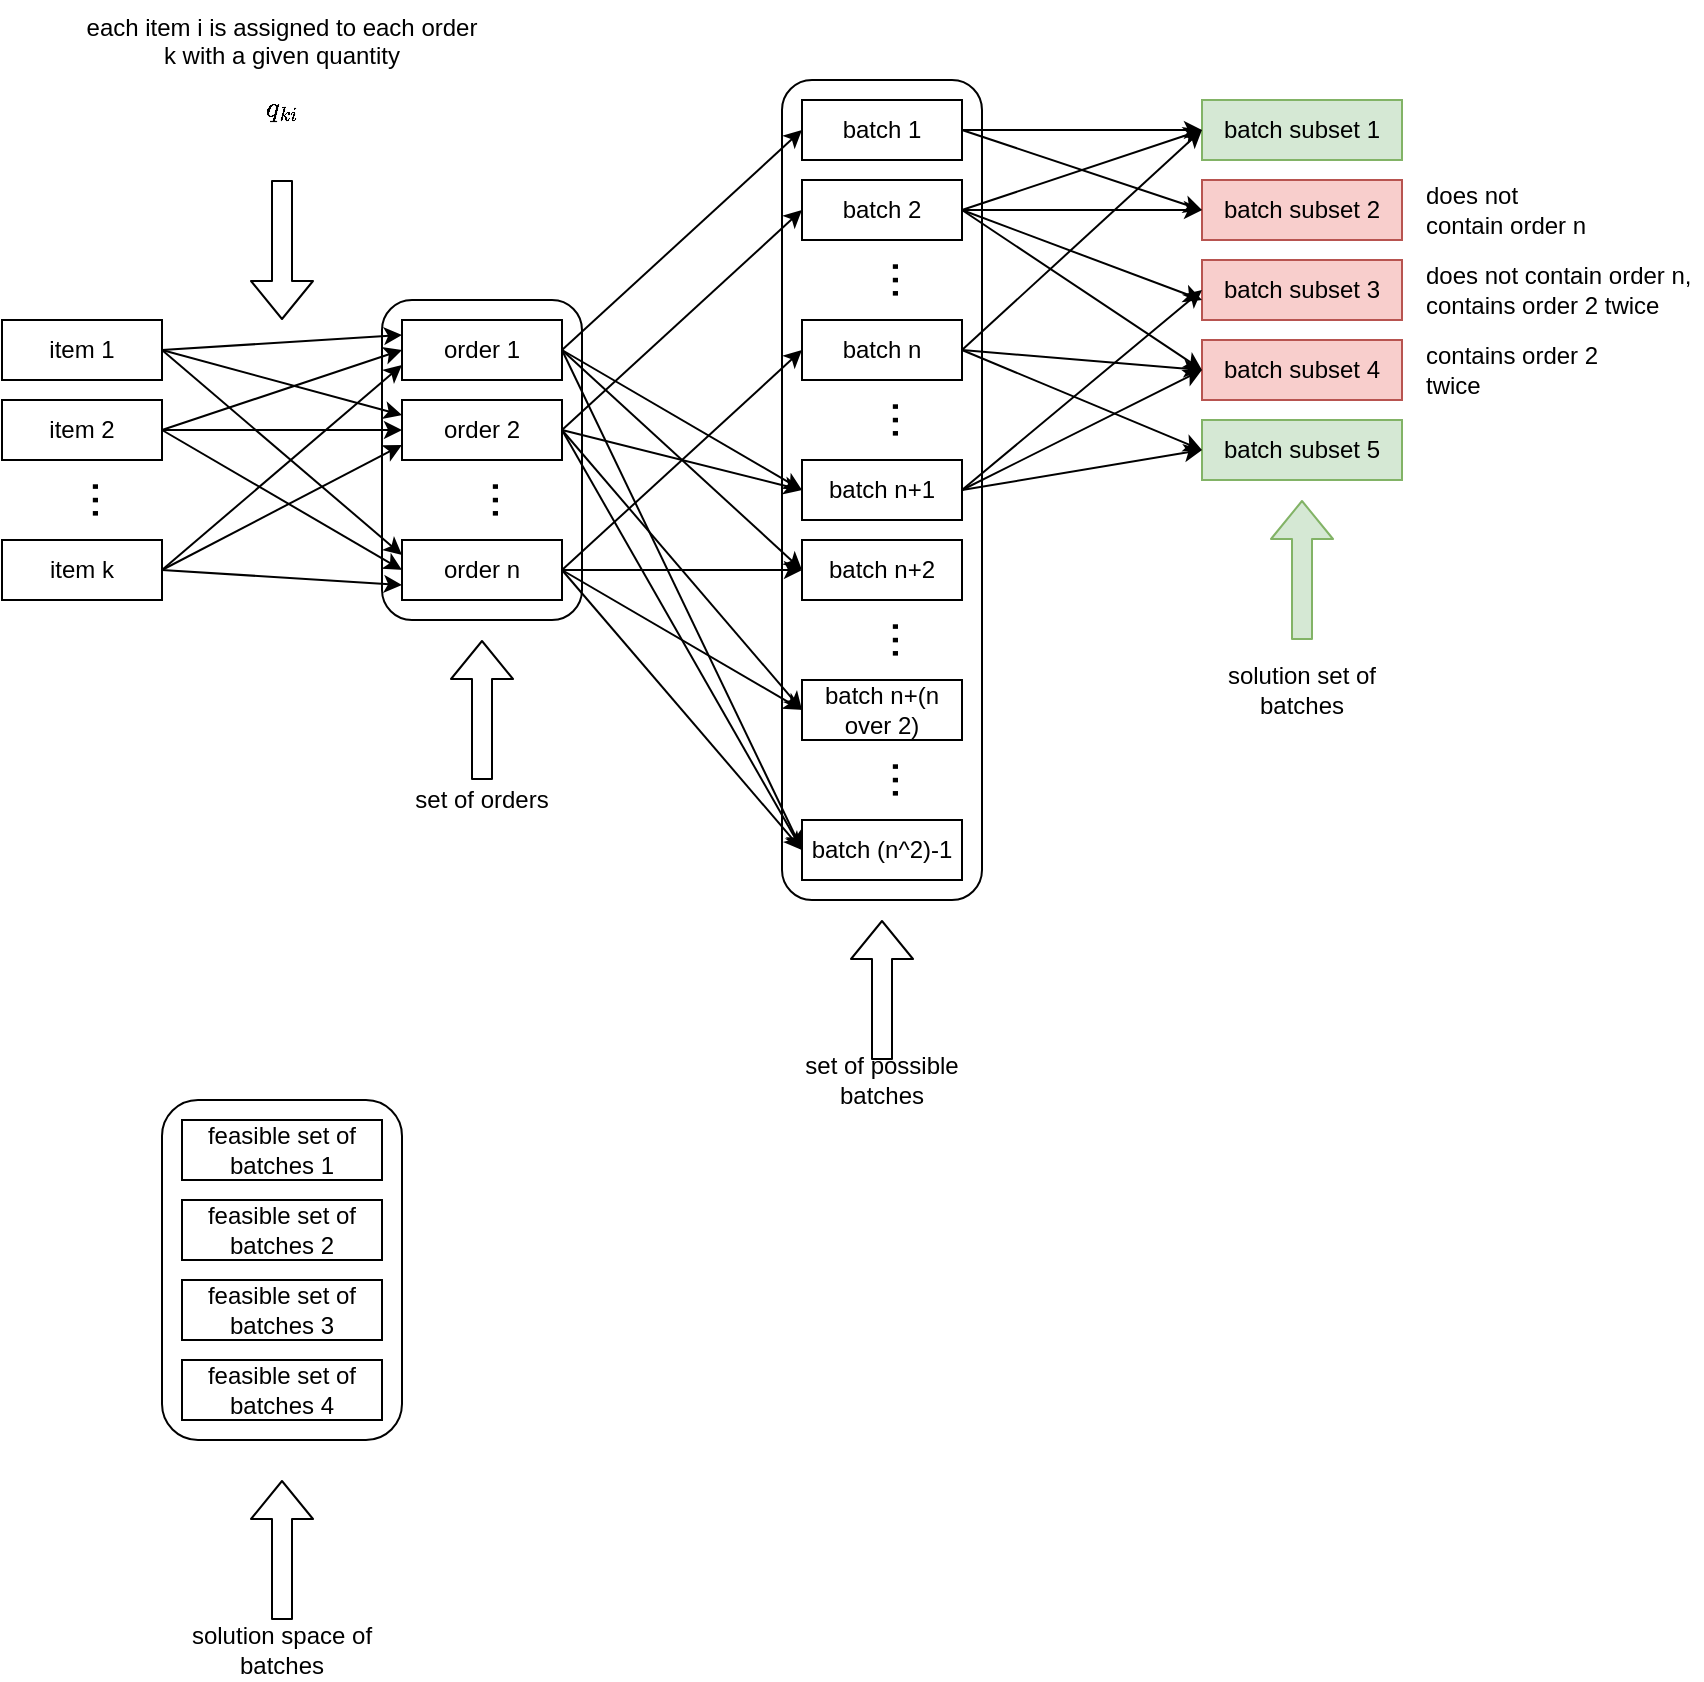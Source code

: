 <mxfile version="13.3.1" type="device"><diagram id="Ks1qE3HFT5K_5HhxqVur" name="Page-1"><mxGraphModel dx="1006" dy="785" grid="1" gridSize="10" guides="0" tooltips="1" connect="1" arrows="1" fold="1" page="0" pageScale="1" pageWidth="827" pageHeight="1169" math="1" shadow="0"><root><mxCell id="0"/><mxCell id="1" parent="0"/><mxCell id="THwNc909ZZktVNRgGfb4-77" value="" style="group" parent="1" vertex="1" connectable="0"><mxGeometry x="310" y="230" width="100" height="160" as="geometry"/></mxCell><mxCell id="THwNc909ZZktVNRgGfb4-40" value="" style="rounded=1;whiteSpace=wrap;html=1;fontSize=12;" parent="THwNc909ZZktVNRgGfb4-77" vertex="1"><mxGeometry width="100" height="160" as="geometry"/></mxCell><mxCell id="THwNc909ZZktVNRgGfb4-7" value="order 1" style="rounded=0;whiteSpace=wrap;html=1;" parent="THwNc909ZZktVNRgGfb4-77" vertex="1"><mxGeometry x="10" y="10" width="80" height="30" as="geometry"/></mxCell><mxCell id="THwNc909ZZktVNRgGfb4-8" value="order 2" style="rounded=0;whiteSpace=wrap;html=1;" parent="THwNc909ZZktVNRgGfb4-77" vertex="1"><mxGeometry x="10" y="50" width="80" height="30" as="geometry"/></mxCell><mxCell id="THwNc909ZZktVNRgGfb4-9" value="order n" style="rounded=0;whiteSpace=wrap;html=1;" parent="THwNc909ZZktVNRgGfb4-77" vertex="1"><mxGeometry x="10" y="120" width="80" height="30" as="geometry"/></mxCell><mxCell id="THwNc909ZZktVNRgGfb4-10" value="..." style="text;html=1;strokeColor=none;fillColor=none;align=center;verticalAlign=middle;whiteSpace=wrap;rounded=0;rotation=0;fontSize=24;horizontal=0;" parent="THwNc909ZZktVNRgGfb4-77" vertex="1"><mxGeometry x="10" y="90" width="80" height="20" as="geometry"/></mxCell><mxCell id="THwNc909ZZktVNRgGfb4-78" value="" style="group" parent="1" vertex="1" connectable="0"><mxGeometry x="510" y="120" width="100" height="410" as="geometry"/></mxCell><mxCell id="THwNc909ZZktVNRgGfb4-76" value="" style="rounded=1;whiteSpace=wrap;html=1;fontSize=12;" parent="THwNc909ZZktVNRgGfb4-78" vertex="1"><mxGeometry width="100" height="410" as="geometry"/></mxCell><mxCell id="THwNc909ZZktVNRgGfb4-51" value="batch 1" style="rounded=0;whiteSpace=wrap;html=1;" parent="THwNc909ZZktVNRgGfb4-78" vertex="1"><mxGeometry x="10" y="10" width="80" height="30" as="geometry"/></mxCell><mxCell id="THwNc909ZZktVNRgGfb4-52" value="batch 2" style="rounded=0;whiteSpace=wrap;html=1;" parent="THwNc909ZZktVNRgGfb4-78" vertex="1"><mxGeometry x="10" y="50" width="80" height="30" as="geometry"/></mxCell><mxCell id="THwNc909ZZktVNRgGfb4-53" value="batch n" style="rounded=0;whiteSpace=wrap;html=1;" parent="THwNc909ZZktVNRgGfb4-78" vertex="1"><mxGeometry x="10" y="120" width="80" height="30" as="geometry"/></mxCell><mxCell id="THwNc909ZZktVNRgGfb4-54" value="..." style="text;html=1;strokeColor=none;fillColor=none;align=center;verticalAlign=middle;whiteSpace=wrap;rounded=0;rotation=0;fontSize=24;horizontal=0;" parent="THwNc909ZZktVNRgGfb4-78" vertex="1"><mxGeometry x="10" y="90" width="80" height="20" as="geometry"/></mxCell><mxCell id="THwNc909ZZktVNRgGfb4-55" value="..." style="text;html=1;strokeColor=none;fillColor=none;align=center;verticalAlign=middle;whiteSpace=wrap;rounded=0;rotation=0;fontSize=24;horizontal=0;" parent="THwNc909ZZktVNRgGfb4-78" vertex="1"><mxGeometry x="10" y="160" width="80" height="20" as="geometry"/></mxCell><mxCell id="THwNc909ZZktVNRgGfb4-57" value="batch n+1" style="rounded=0;whiteSpace=wrap;html=1;" parent="THwNc909ZZktVNRgGfb4-78" vertex="1"><mxGeometry x="10" y="190" width="80" height="30" as="geometry"/></mxCell><mxCell id="THwNc909ZZktVNRgGfb4-58" value="batch n+2" style="rounded=0;whiteSpace=wrap;html=1;" parent="THwNc909ZZktVNRgGfb4-78" vertex="1"><mxGeometry x="10" y="230" width="80" height="30" as="geometry"/></mxCell><mxCell id="THwNc909ZZktVNRgGfb4-60" value="..." style="text;html=1;strokeColor=none;fillColor=none;align=center;verticalAlign=middle;whiteSpace=wrap;rounded=0;rotation=0;fontSize=24;horizontal=0;" parent="THwNc909ZZktVNRgGfb4-78" vertex="1"><mxGeometry x="10" y="270" width="80" height="20" as="geometry"/></mxCell><mxCell id="THwNc909ZZktVNRgGfb4-61" value="batch n+(n over 2)" style="rounded=0;whiteSpace=wrap;html=1;" parent="THwNc909ZZktVNRgGfb4-78" vertex="1"><mxGeometry x="10" y="300" width="80" height="30" as="geometry"/></mxCell><mxCell id="THwNc909ZZktVNRgGfb4-62" value="..." style="text;html=1;strokeColor=none;fillColor=none;align=center;verticalAlign=middle;whiteSpace=wrap;rounded=0;rotation=0;fontSize=24;horizontal=0;" parent="THwNc909ZZktVNRgGfb4-78" vertex="1"><mxGeometry x="10" y="340" width="80" height="20" as="geometry"/></mxCell><mxCell id="THwNc909ZZktVNRgGfb4-63" value="batch (n^2)-1" style="rounded=0;whiteSpace=wrap;html=1;" parent="THwNc909ZZktVNRgGfb4-78" vertex="1"><mxGeometry x="10" y="370" width="80" height="30" as="geometry"/></mxCell><mxCell id="THwNc909ZZktVNRgGfb4-29" style="edgeStyle=none;rounded=0;orthogonalLoop=1;jettySize=auto;html=1;exitX=1;exitY=0.5;exitDx=0;exitDy=0;fontSize=12;entryX=0;entryY=0.25;entryDx=0;entryDy=0;" parent="1" source="THwNc909ZZktVNRgGfb4-1" target="THwNc909ZZktVNRgGfb4-7" edge="1"><mxGeometry relative="1" as="geometry"/></mxCell><mxCell id="THwNc909ZZktVNRgGfb4-30" style="edgeStyle=none;rounded=0;orthogonalLoop=1;jettySize=auto;html=1;exitX=1;exitY=0.5;exitDx=0;exitDy=0;entryX=0;entryY=0.25;entryDx=0;entryDy=0;fontSize=12;" parent="1" source="THwNc909ZZktVNRgGfb4-1" target="THwNc909ZZktVNRgGfb4-8" edge="1"><mxGeometry relative="1" as="geometry"/></mxCell><mxCell id="THwNc909ZZktVNRgGfb4-31" style="edgeStyle=none;rounded=0;orthogonalLoop=1;jettySize=auto;html=1;exitX=1;exitY=0.5;exitDx=0;exitDy=0;entryX=0;entryY=0.25;entryDx=0;entryDy=0;fontSize=12;" parent="1" source="THwNc909ZZktVNRgGfb4-1" target="THwNc909ZZktVNRgGfb4-9" edge="1"><mxGeometry relative="1" as="geometry"/></mxCell><mxCell id="THwNc909ZZktVNRgGfb4-1" value="item 1" style="rounded=0;whiteSpace=wrap;html=1;" parent="1" vertex="1"><mxGeometry x="120" y="240" width="80" height="30" as="geometry"/></mxCell><mxCell id="THwNc909ZZktVNRgGfb4-32" style="edgeStyle=none;rounded=0;orthogonalLoop=1;jettySize=auto;html=1;exitX=1;exitY=0.5;exitDx=0;exitDy=0;entryX=0;entryY=0.5;entryDx=0;entryDy=0;fontSize=12;" parent="1" source="THwNc909ZZktVNRgGfb4-2" target="THwNc909ZZktVNRgGfb4-7" edge="1"><mxGeometry relative="1" as="geometry"/></mxCell><mxCell id="THwNc909ZZktVNRgGfb4-33" style="edgeStyle=none;rounded=0;orthogonalLoop=1;jettySize=auto;html=1;exitX=1;exitY=0.5;exitDx=0;exitDy=0;fontSize=12;" parent="1" source="THwNc909ZZktVNRgGfb4-2" target="THwNc909ZZktVNRgGfb4-8" edge="1"><mxGeometry relative="1" as="geometry"/></mxCell><mxCell id="THwNc909ZZktVNRgGfb4-34" style="edgeStyle=none;rounded=0;orthogonalLoop=1;jettySize=auto;html=1;exitX=1;exitY=0.5;exitDx=0;exitDy=0;entryX=0;entryY=0.5;entryDx=0;entryDy=0;fontSize=12;" parent="1" source="THwNc909ZZktVNRgGfb4-2" target="THwNc909ZZktVNRgGfb4-9" edge="1"><mxGeometry relative="1" as="geometry"/></mxCell><mxCell id="THwNc909ZZktVNRgGfb4-2" value="item 2" style="rounded=0;whiteSpace=wrap;html=1;" parent="1" vertex="1"><mxGeometry x="120" y="280" width="80" height="30" as="geometry"/></mxCell><mxCell id="THwNc909ZZktVNRgGfb4-35" style="edgeStyle=none;rounded=0;orthogonalLoop=1;jettySize=auto;html=1;exitX=1;exitY=0.5;exitDx=0;exitDy=0;fontSize=12;entryX=0;entryY=0.75;entryDx=0;entryDy=0;" parent="1" source="THwNc909ZZktVNRgGfb4-3" target="THwNc909ZZktVNRgGfb4-7" edge="1"><mxGeometry relative="1" as="geometry"><mxPoint x="290" y="310.0" as="targetPoint"/></mxGeometry></mxCell><mxCell id="THwNc909ZZktVNRgGfb4-36" style="edgeStyle=none;rounded=0;orthogonalLoop=1;jettySize=auto;html=1;exitX=1;exitY=0.5;exitDx=0;exitDy=0;entryX=0;entryY=0.75;entryDx=0;entryDy=0;fontSize=12;" parent="1" source="THwNc909ZZktVNRgGfb4-3" target="THwNc909ZZktVNRgGfb4-8" edge="1"><mxGeometry relative="1" as="geometry"/></mxCell><mxCell id="THwNc909ZZktVNRgGfb4-37" style="edgeStyle=none;rounded=0;orthogonalLoop=1;jettySize=auto;html=1;exitX=1;exitY=0.5;exitDx=0;exitDy=0;entryX=0;entryY=0.75;entryDx=0;entryDy=0;fontSize=12;" parent="1" source="THwNc909ZZktVNRgGfb4-3" target="THwNc909ZZktVNRgGfb4-9" edge="1"><mxGeometry relative="1" as="geometry"/></mxCell><mxCell id="THwNc909ZZktVNRgGfb4-3" value="item k" style="rounded=0;whiteSpace=wrap;html=1;" parent="1" vertex="1"><mxGeometry x="120" y="350" width="80" height="30" as="geometry"/></mxCell><mxCell id="THwNc909ZZktVNRgGfb4-5" value="..." style="text;html=1;strokeColor=none;fillColor=none;align=center;verticalAlign=middle;whiteSpace=wrap;rounded=0;rotation=0;fontSize=24;horizontal=0;" parent="1" vertex="1"><mxGeometry x="120" y="320" width="80" height="20" as="geometry"/></mxCell><mxCell id="THwNc909ZZktVNRgGfb4-64" style="edgeStyle=none;rounded=0;orthogonalLoop=1;jettySize=auto;html=1;exitX=1;exitY=0.5;exitDx=0;exitDy=0;entryX=0;entryY=0.5;entryDx=0;entryDy=0;fontSize=12;" parent="1" source="THwNc909ZZktVNRgGfb4-7" target="THwNc909ZZktVNRgGfb4-51" edge="1"><mxGeometry relative="1" as="geometry"/></mxCell><mxCell id="THwNc909ZZktVNRgGfb4-67" style="edgeStyle=none;rounded=0;orthogonalLoop=1;jettySize=auto;html=1;exitX=1;exitY=0.5;exitDx=0;exitDy=0;entryX=0;entryY=0.5;entryDx=0;entryDy=0;fontSize=12;" parent="1" source="THwNc909ZZktVNRgGfb4-7" target="THwNc909ZZktVNRgGfb4-57" edge="1"><mxGeometry relative="1" as="geometry"/></mxCell><mxCell id="THwNc909ZZktVNRgGfb4-69" style="edgeStyle=none;rounded=0;orthogonalLoop=1;jettySize=auto;html=1;exitX=1;exitY=0.5;exitDx=0;exitDy=0;entryX=0;entryY=0.5;entryDx=0;entryDy=0;fontSize=12;" parent="1" source="THwNc909ZZktVNRgGfb4-7" target="THwNc909ZZktVNRgGfb4-58" edge="1"><mxGeometry relative="1" as="geometry"/></mxCell><mxCell id="THwNc909ZZktVNRgGfb4-73" style="edgeStyle=none;rounded=0;orthogonalLoop=1;jettySize=auto;html=1;exitX=1;exitY=0.5;exitDx=0;exitDy=0;entryX=0;entryY=0.5;entryDx=0;entryDy=0;fontSize=12;" parent="1" source="THwNc909ZZktVNRgGfb4-7" target="THwNc909ZZktVNRgGfb4-63" edge="1"><mxGeometry relative="1" as="geometry"/></mxCell><mxCell id="THwNc909ZZktVNRgGfb4-65" style="edgeStyle=none;rounded=0;orthogonalLoop=1;jettySize=auto;html=1;exitX=1;exitY=0.5;exitDx=0;exitDy=0;entryX=0;entryY=0.5;entryDx=0;entryDy=0;fontSize=12;" parent="1" source="THwNc909ZZktVNRgGfb4-8" target="THwNc909ZZktVNRgGfb4-52" edge="1"><mxGeometry relative="1" as="geometry"/></mxCell><mxCell id="THwNc909ZZktVNRgGfb4-68" style="edgeStyle=none;rounded=0;orthogonalLoop=1;jettySize=auto;html=1;exitX=1;exitY=0.5;exitDx=0;exitDy=0;entryX=0;entryY=0.5;entryDx=0;entryDy=0;fontSize=12;" parent="1" source="THwNc909ZZktVNRgGfb4-8" target="THwNc909ZZktVNRgGfb4-57" edge="1"><mxGeometry relative="1" as="geometry"/></mxCell><mxCell id="THwNc909ZZktVNRgGfb4-71" style="edgeStyle=none;rounded=0;orthogonalLoop=1;jettySize=auto;html=1;exitX=1;exitY=0.5;exitDx=0;exitDy=0;entryX=0;entryY=0.5;entryDx=0;entryDy=0;fontSize=12;" parent="1" source="THwNc909ZZktVNRgGfb4-8" target="THwNc909ZZktVNRgGfb4-61" edge="1"><mxGeometry relative="1" as="geometry"/></mxCell><mxCell id="THwNc909ZZktVNRgGfb4-74" style="edgeStyle=none;rounded=0;orthogonalLoop=1;jettySize=auto;html=1;exitX=1;exitY=0.5;exitDx=0;exitDy=0;entryX=0;entryY=0.5;entryDx=0;entryDy=0;fontSize=12;" parent="1" source="THwNc909ZZktVNRgGfb4-8" target="THwNc909ZZktVNRgGfb4-63" edge="1"><mxGeometry relative="1" as="geometry"/></mxCell><mxCell id="THwNc909ZZktVNRgGfb4-66" style="edgeStyle=none;rounded=0;orthogonalLoop=1;jettySize=auto;html=1;exitX=1;exitY=0.5;exitDx=0;exitDy=0;entryX=0;entryY=0.5;entryDx=0;entryDy=0;fontSize=12;" parent="1" source="THwNc909ZZktVNRgGfb4-9" target="THwNc909ZZktVNRgGfb4-53" edge="1"><mxGeometry relative="1" as="geometry"/></mxCell><mxCell id="THwNc909ZZktVNRgGfb4-70" style="edgeStyle=none;rounded=0;orthogonalLoop=1;jettySize=auto;html=1;exitX=1;exitY=0.5;exitDx=0;exitDy=0;entryX=0;entryY=0.5;entryDx=0;entryDy=0;fontSize=12;" parent="1" source="THwNc909ZZktVNRgGfb4-9" target="THwNc909ZZktVNRgGfb4-58" edge="1"><mxGeometry relative="1" as="geometry"/></mxCell><mxCell id="THwNc909ZZktVNRgGfb4-72" style="edgeStyle=none;rounded=0;orthogonalLoop=1;jettySize=auto;html=1;exitX=1;exitY=0.5;exitDx=0;exitDy=0;entryX=0;entryY=0.5;entryDx=0;entryDy=0;fontSize=12;" parent="1" source="THwNc909ZZktVNRgGfb4-9" target="THwNc909ZZktVNRgGfb4-61" edge="1"><mxGeometry relative="1" as="geometry"/></mxCell><mxCell id="THwNc909ZZktVNRgGfb4-75" style="edgeStyle=none;rounded=0;orthogonalLoop=1;jettySize=auto;html=1;exitX=1;exitY=0.5;exitDx=0;exitDy=0;entryX=0;entryY=0.5;entryDx=0;entryDy=0;fontSize=12;" parent="1" source="THwNc909ZZktVNRgGfb4-9" target="THwNc909ZZktVNRgGfb4-63" edge="1"><mxGeometry relative="1" as="geometry"/></mxCell><mxCell id="THwNc909ZZktVNRgGfb4-39" value="each item i is assigned to each order k with a given quantity $$q_{ki}$$" style="text;html=1;strokeColor=none;fillColor=none;align=center;verticalAlign=middle;whiteSpace=wrap;rounded=0;fontSize=12;" parent="1" vertex="1"><mxGeometry x="160" y="80" width="200" height="80" as="geometry"/></mxCell><mxCell id="THwNc909ZZktVNRgGfb4-43" value="" style="shape=flexArrow;endArrow=classic;html=1;fontSize=12;" parent="1" edge="1"><mxGeometry width="50" height="50" relative="1" as="geometry"><mxPoint x="260" y="170" as="sourcePoint"/><mxPoint x="260" y="240" as="targetPoint"/></mxGeometry></mxCell><mxCell id="THwNc909ZZktVNRgGfb4-44" value="" style="shape=flexArrow;endArrow=classic;html=1;fontSize=12;" parent="1" edge="1"><mxGeometry width="50" height="50" relative="1" as="geometry"><mxPoint x="360" y="470" as="sourcePoint"/><mxPoint x="360" y="400" as="targetPoint"/></mxGeometry></mxCell><mxCell id="THwNc909ZZktVNRgGfb4-45" value="set of orders" style="text;html=1;strokeColor=none;fillColor=none;align=center;verticalAlign=middle;whiteSpace=wrap;rounded=0;fontSize=12;" parent="1" vertex="1"><mxGeometry x="310" y="470" width="100" height="20" as="geometry"/></mxCell><mxCell id="THwNc909ZZktVNRgGfb4-79" value="" style="shape=flexArrow;endArrow=classic;html=1;fontSize=12;" parent="1" edge="1"><mxGeometry width="50" height="50" relative="1" as="geometry"><mxPoint x="560" y="610.0" as="sourcePoint"/><mxPoint x="560" y="540.0" as="targetPoint"/></mxGeometry></mxCell><mxCell id="THwNc909ZZktVNRgGfb4-80" value="set of possible batches" style="text;html=1;strokeColor=none;fillColor=none;align=center;verticalAlign=middle;whiteSpace=wrap;rounded=0;fontSize=12;" parent="1" vertex="1"><mxGeometry x="510" y="610" width="100" height="20" as="geometry"/></mxCell><mxCell id="THwNc909ZZktVNRgGfb4-82" value="batch subset 1" style="rounded=0;whiteSpace=wrap;html=1;fillColor=#d5e8d4;strokeColor=#82b366;" parent="1" vertex="1"><mxGeometry x="720" y="130" width="100" height="30" as="geometry"/></mxCell><mxCell id="THwNc909ZZktVNRgGfb4-83" value="batch subset 2" style="rounded=0;whiteSpace=wrap;html=1;fillColor=#f8cecc;strokeColor=#b85450;" parent="1" vertex="1"><mxGeometry x="720" y="170" width="100" height="30" as="geometry"/></mxCell><mxCell id="THwNc909ZZktVNRgGfb4-84" value="batch subset 3" style="rounded=0;whiteSpace=wrap;html=1;fillColor=#f8cecc;strokeColor=#b85450;" parent="1" vertex="1"><mxGeometry x="720" y="210" width="100" height="30" as="geometry"/></mxCell><mxCell id="THwNc909ZZktVNRgGfb4-86" value="batch subset 4" style="rounded=0;whiteSpace=wrap;html=1;fillColor=#f8cecc;strokeColor=#b85450;" parent="1" vertex="1"><mxGeometry x="720" y="250" width="100" height="30" as="geometry"/></mxCell><mxCell id="THwNc909ZZktVNRgGfb4-87" value="batch subset 5" style="rounded=0;whiteSpace=wrap;html=1;fillColor=#d5e8d4;strokeColor=#82b366;" parent="1" vertex="1"><mxGeometry x="720" y="290" width="100" height="30" as="geometry"/></mxCell><mxCell id="THwNc909ZZktVNRgGfb4-89" style="edgeStyle=none;rounded=0;orthogonalLoop=1;jettySize=auto;html=1;exitX=1;exitY=0.5;exitDx=0;exitDy=0;entryX=0;entryY=0.5;entryDx=0;entryDy=0;fontSize=12;" parent="1" source="THwNc909ZZktVNRgGfb4-51" target="THwNc909ZZktVNRgGfb4-82" edge="1"><mxGeometry relative="1" as="geometry"/></mxCell><mxCell id="THwNc909ZZktVNRgGfb4-90" style="edgeStyle=none;rounded=0;orthogonalLoop=1;jettySize=auto;html=1;exitX=1;exitY=0.5;exitDx=0;exitDy=0;entryX=0;entryY=0.5;entryDx=0;entryDy=0;fontSize=12;" parent="1" source="THwNc909ZZktVNRgGfb4-52" target="THwNc909ZZktVNRgGfb4-82" edge="1"><mxGeometry relative="1" as="geometry"/></mxCell><mxCell id="THwNc909ZZktVNRgGfb4-91" style="edgeStyle=none;rounded=0;orthogonalLoop=1;jettySize=auto;html=1;exitX=1;exitY=0.5;exitDx=0;exitDy=0;entryX=0;entryY=0.5;entryDx=0;entryDy=0;fontSize=12;" parent="1" source="THwNc909ZZktVNRgGfb4-53" target="THwNc909ZZktVNRgGfb4-82" edge="1"><mxGeometry relative="1" as="geometry"/></mxCell><mxCell id="THwNc909ZZktVNRgGfb4-92" style="edgeStyle=none;rounded=0;orthogonalLoop=1;jettySize=auto;html=1;exitX=1;exitY=0.5;exitDx=0;exitDy=0;entryX=0;entryY=0.5;entryDx=0;entryDy=0;fontSize=12;" parent="1" source="THwNc909ZZktVNRgGfb4-51" target="THwNc909ZZktVNRgGfb4-83" edge="1"><mxGeometry relative="1" as="geometry"/></mxCell><mxCell id="THwNc909ZZktVNRgGfb4-93" style="edgeStyle=none;rounded=0;orthogonalLoop=1;jettySize=auto;html=1;exitX=1;exitY=0.5;exitDx=0;exitDy=0;entryX=0;entryY=0.5;entryDx=0;entryDy=0;fontSize=12;" parent="1" source="THwNc909ZZktVNRgGfb4-52" target="THwNc909ZZktVNRgGfb4-83" edge="1"><mxGeometry relative="1" as="geometry"/></mxCell><mxCell id="THwNc909ZZktVNRgGfb4-94" style="edgeStyle=none;rounded=0;orthogonalLoop=1;jettySize=auto;html=1;exitX=1;exitY=0.5;exitDx=0;exitDy=0;entryX=0;entryY=0.5;entryDx=0;entryDy=0;fontSize=12;" parent="1" source="THwNc909ZZktVNRgGfb4-57" target="THwNc909ZZktVNRgGfb4-87" edge="1"><mxGeometry relative="1" as="geometry"/></mxCell><mxCell id="THwNc909ZZktVNRgGfb4-95" style="edgeStyle=none;rounded=0;orthogonalLoop=1;jettySize=auto;html=1;exitX=1;exitY=0.5;exitDx=0;exitDy=0;entryX=0;entryY=0.5;entryDx=0;entryDy=0;fontSize=12;" parent="1" source="THwNc909ZZktVNRgGfb4-53" target="THwNc909ZZktVNRgGfb4-87" edge="1"><mxGeometry relative="1" as="geometry"/></mxCell><mxCell id="THwNc909ZZktVNRgGfb4-96" style="edgeStyle=none;rounded=0;orthogonalLoop=1;jettySize=auto;html=1;exitX=1;exitY=0.5;exitDx=0;exitDy=0;entryX=0;entryY=0.5;entryDx=0;entryDy=0;fontSize=12;" parent="1" source="THwNc909ZZktVNRgGfb4-57" target="THwNc909ZZktVNRgGfb4-84" edge="1"><mxGeometry relative="1" as="geometry"/></mxCell><mxCell id="THwNc909ZZktVNRgGfb4-97" style="edgeStyle=none;rounded=0;orthogonalLoop=1;jettySize=auto;html=1;exitX=1;exitY=0.5;exitDx=0;exitDy=0;fontSize=12;" parent="1" source="THwNc909ZZktVNRgGfb4-52" edge="1"><mxGeometry relative="1" as="geometry"><mxPoint x="720.0" y="230" as="targetPoint"/></mxGeometry></mxCell><mxCell id="THwNc909ZZktVNRgGfb4-98" style="edgeStyle=none;rounded=0;orthogonalLoop=1;jettySize=auto;html=1;exitX=1;exitY=0.5;exitDx=0;exitDy=0;entryX=0;entryY=0.5;entryDx=0;entryDy=0;fontSize=12;" parent="1" source="THwNc909ZZktVNRgGfb4-52" target="THwNc909ZZktVNRgGfb4-86" edge="1"><mxGeometry relative="1" as="geometry"/></mxCell><mxCell id="THwNc909ZZktVNRgGfb4-99" style="edgeStyle=none;rounded=0;orthogonalLoop=1;jettySize=auto;html=1;exitX=1;exitY=0.5;exitDx=0;exitDy=0;fontSize=12;entryX=0;entryY=0.5;entryDx=0;entryDy=0;" parent="1" source="THwNc909ZZktVNRgGfb4-53" target="THwNc909ZZktVNRgGfb4-86" edge="1"><mxGeometry relative="1" as="geometry"><mxPoint x="680" y="262" as="targetPoint"/></mxGeometry></mxCell><mxCell id="THwNc909ZZktVNRgGfb4-100" style="edgeStyle=none;rounded=0;orthogonalLoop=1;jettySize=auto;html=1;exitX=1;exitY=0.5;exitDx=0;exitDy=0;entryX=0;entryY=0.5;entryDx=0;entryDy=0;fontSize=12;" parent="1" source="THwNc909ZZktVNRgGfb4-57" target="THwNc909ZZktVNRgGfb4-86" edge="1"><mxGeometry relative="1" as="geometry"/></mxCell><mxCell id="THwNc909ZZktVNRgGfb4-102" value="does not contain order n" style="text;html=1;strokeColor=none;fillColor=none;align=left;verticalAlign=middle;whiteSpace=wrap;rounded=0;" parent="1" vertex="1"><mxGeometry x="830" y="170" width="90" height="30" as="geometry"/></mxCell><mxCell id="THwNc909ZZktVNRgGfb4-103" value="does not contain order n, contains order 2 twice" style="text;html=1;strokeColor=none;fillColor=none;align=left;verticalAlign=middle;whiteSpace=wrap;rounded=0;" parent="1" vertex="1"><mxGeometry x="830" y="210" width="140" height="30" as="geometry"/></mxCell><mxCell id="THwNc909ZZktVNRgGfb4-104" value="contains order 2 twice" style="text;html=1;strokeColor=none;fillColor=none;align=left;verticalAlign=middle;whiteSpace=wrap;rounded=0;" parent="1" vertex="1"><mxGeometry x="830" y="250" width="90" height="30" as="geometry"/></mxCell><mxCell id="THwNc909ZZktVNRgGfb4-105" value="" style="shape=flexArrow;endArrow=classic;html=1;fontSize=12;fillColor=#d5e8d4;strokeColor=#82b366;" parent="1" edge="1"><mxGeometry width="50" height="50" relative="1" as="geometry"><mxPoint x="770" y="400" as="sourcePoint"/><mxPoint x="770" y="330" as="targetPoint"/></mxGeometry></mxCell><mxCell id="THwNc909ZZktVNRgGfb4-106" value="solution set of batches" style="text;html=1;strokeColor=none;fillColor=none;align=center;verticalAlign=middle;whiteSpace=wrap;rounded=0;fontSize=12;" parent="1" vertex="1"><mxGeometry x="720" y="410" width="100" height="30" as="geometry"/></mxCell><mxCell id="GON-lKHHN2ZBwt2PDLVR-1" value="" style="rounded=1;whiteSpace=wrap;html=1;" parent="1" vertex="1"><mxGeometry x="200" y="630" width="120" height="170" as="geometry"/></mxCell><mxCell id="GON-lKHHN2ZBwt2PDLVR-2" value="feasible set of batches 1" style="rounded=0;whiteSpace=wrap;html=1;" parent="1" vertex="1"><mxGeometry x="210" y="640" width="100" height="30" as="geometry"/></mxCell><mxCell id="GON-lKHHN2ZBwt2PDLVR-4" value="feasible set of batches 2" style="rounded=0;whiteSpace=wrap;html=1;" parent="1" vertex="1"><mxGeometry x="210" y="680" width="100" height="30" as="geometry"/></mxCell><mxCell id="GON-lKHHN2ZBwt2PDLVR-6" value="feasible set of batches 3" style="rounded=0;whiteSpace=wrap;html=1;" parent="1" vertex="1"><mxGeometry x="210" y="720" width="100" height="30" as="geometry"/></mxCell><mxCell id="GON-lKHHN2ZBwt2PDLVR-7" value="feasible set of batches 4" style="rounded=0;whiteSpace=wrap;html=1;" parent="1" vertex="1"><mxGeometry x="210" y="760" width="100" height="30" as="geometry"/></mxCell><mxCell id="GON-lKHHN2ZBwt2PDLVR-8" value="" style="shape=flexArrow;endArrow=classic;html=1;fontSize=12;" parent="1" edge="1"><mxGeometry width="50" height="50" relative="1" as="geometry"><mxPoint x="260" y="890" as="sourcePoint"/><mxPoint x="260" y="820" as="targetPoint"/></mxGeometry></mxCell><mxCell id="GON-lKHHN2ZBwt2PDLVR-9" value="solution space of batches" style="text;html=1;strokeColor=none;fillColor=none;align=center;verticalAlign=middle;whiteSpace=wrap;rounded=0;fontSize=12;" parent="1" vertex="1"><mxGeometry x="210" y="890" width="100" height="30" as="geometry"/></mxCell></root></mxGraphModel></diagram></mxfile>